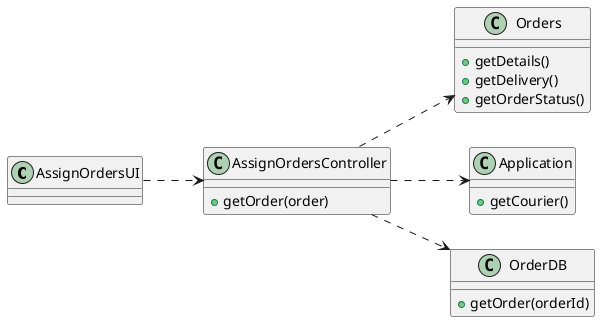 @startuml

left to right direction

class AssignOrdersUI {
}

class AssignOrdersController {
    +getOrder(order)
}

class Orders {
    +getDetails()
    +getDelivery()
    +getOrderStatus()
}

class Application {
    +getCourier()
}



class OrderDB {
    +getOrder(orderId)

}

AssignOrdersUI ..> AssignOrdersController
AssignOrdersController ..> Orders
AssignOrdersController ..> OrderDB
AssignOrdersController ..> Application



@enduml
